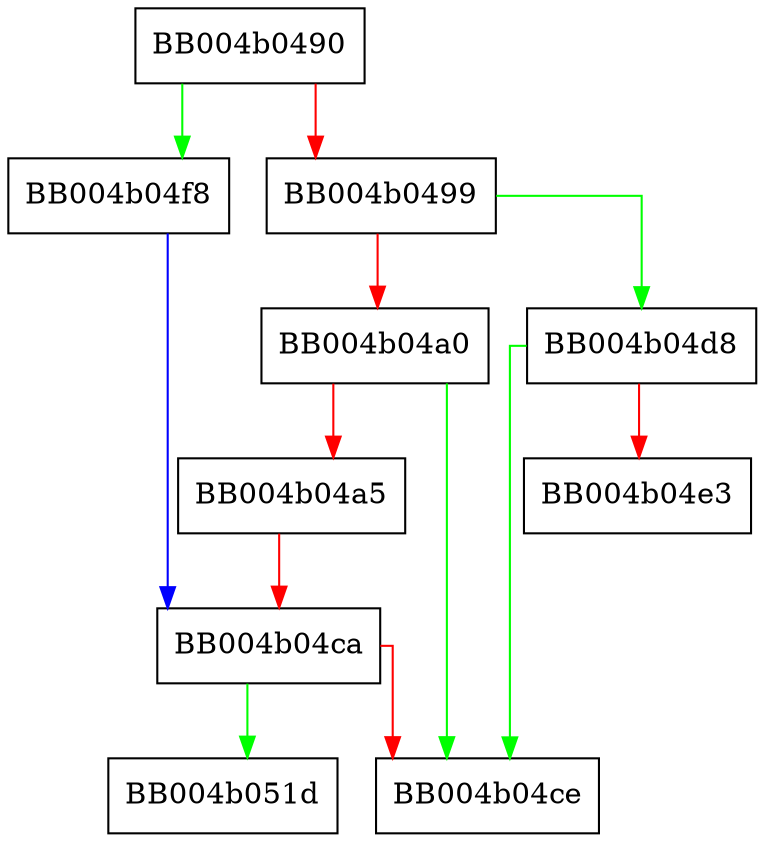 digraph ossl_quic_set_connect_state {
  node [shape="box"];
  graph [splines=ortho];
  BB004b0490 -> BB004b04f8 [color="green"];
  BB004b0490 -> BB004b0499 [color="red"];
  BB004b0499 -> BB004b04d8 [color="green"];
  BB004b0499 -> BB004b04a0 [color="red"];
  BB004b04a0 -> BB004b04ce [color="green"];
  BB004b04a0 -> BB004b04a5 [color="red"];
  BB004b04a5 -> BB004b04ca [color="red"];
  BB004b04ca -> BB004b051d [color="green"];
  BB004b04ca -> BB004b04ce [color="red"];
  BB004b04d8 -> BB004b04ce [color="green"];
  BB004b04d8 -> BB004b04e3 [color="red"];
  BB004b04f8 -> BB004b04ca [color="blue"];
}
